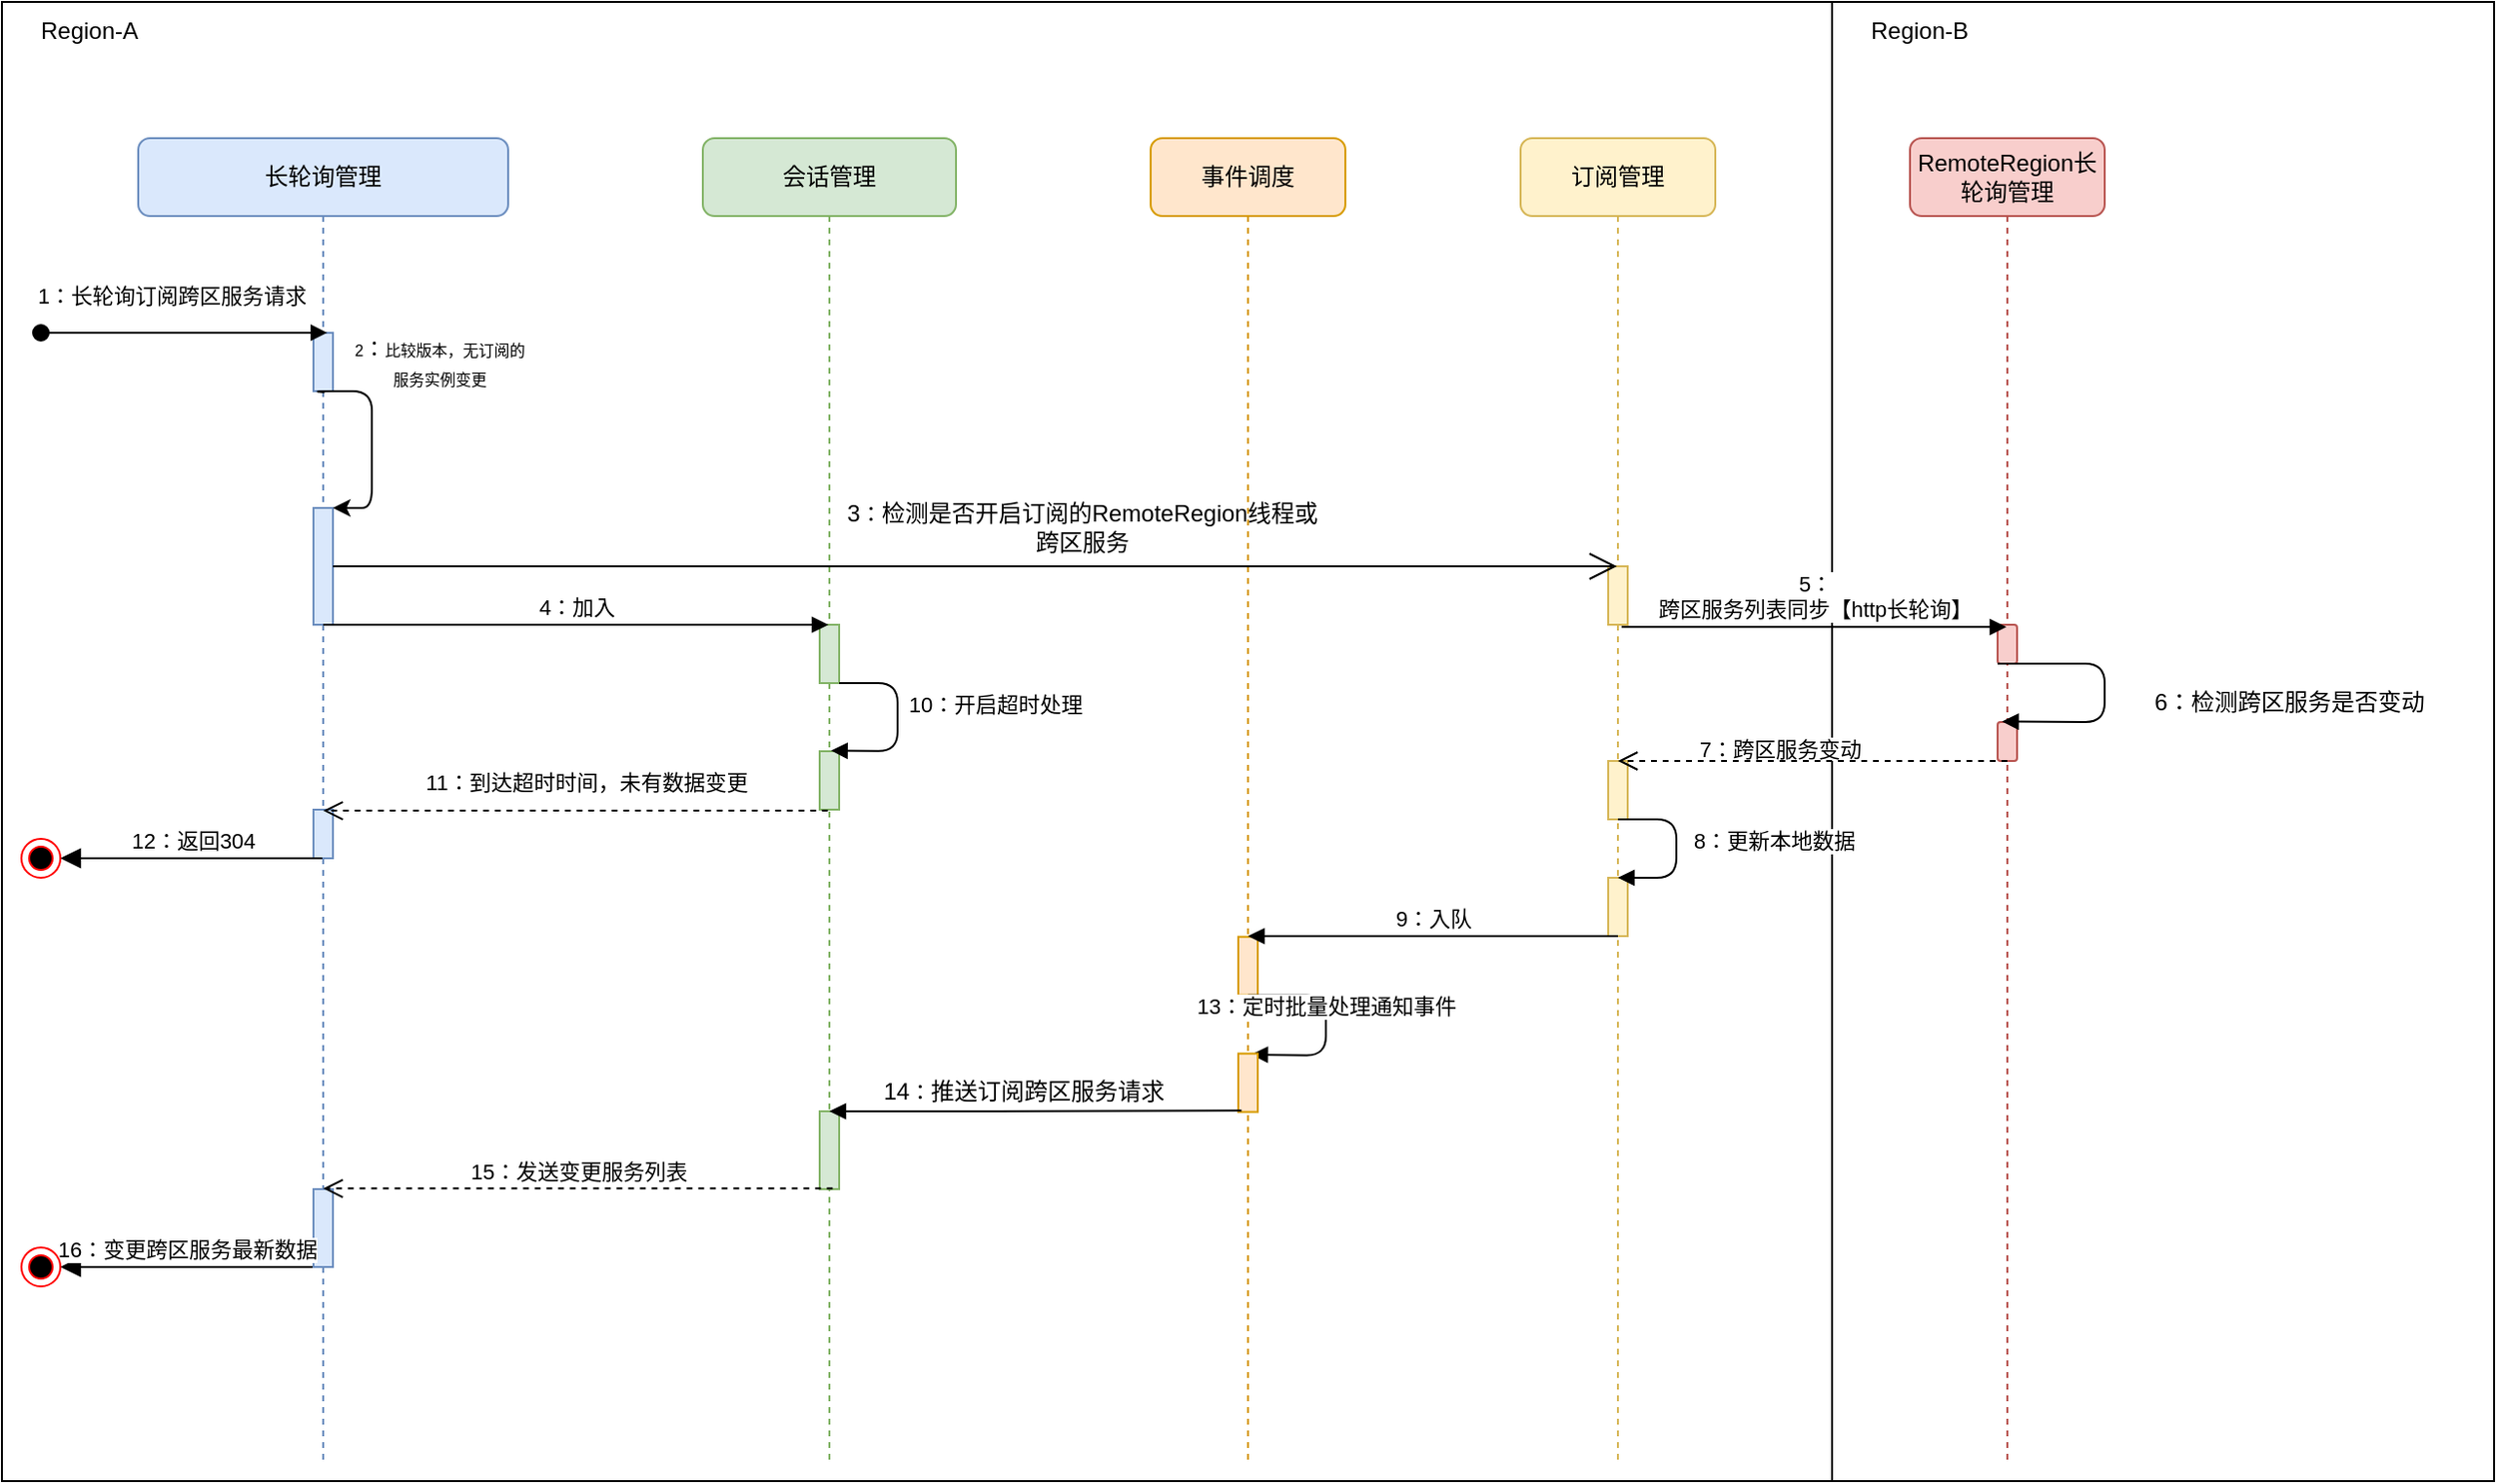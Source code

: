 <mxfile version="13.8.1" type="github">
  <diagram name="Page-1" id="13e1069c-82ec-6db2-03f1-153e76fe0fe0">
    <mxGraphModel dx="1422" dy="745" grid="1" gridSize="10" guides="1" tooltips="1" connect="1" arrows="1" fold="1" page="1" pageScale="1" pageWidth="1100" pageHeight="850" background="#ffffff" math="0" shadow="0">
      <root>
        <mxCell id="0" />
        <mxCell id="1" parent="0" />
        <mxCell id="4bXHojdaZ0uIGxxatEPp-4" value="" style="rounded=0;whiteSpace=wrap;html=1;" parent="1" vertex="1">
          <mxGeometry x="950" y="10" width="340" height="760" as="geometry" />
        </mxCell>
        <mxCell id="4bXHojdaZ0uIGxxatEPp-2" value="" style="rounded=0;whiteSpace=wrap;html=1;" parent="1" vertex="1">
          <mxGeometry x="10" y="10" width="940" height="760" as="geometry" />
        </mxCell>
        <mxCell id="7baba1c4bc27f4b0-2" value="会话管理" style="shape=umlLifeline;perimeter=lifelinePerimeter;whiteSpace=wrap;html=1;container=1;collapsible=0;recursiveResize=0;outlineConnect=0;rounded=1;shadow=0;comic=0;labelBackgroundColor=none;strokeWidth=1;fontFamily=Verdana;fontSize=12;align=center;fillColor=#d5e8d4;strokeColor=#82b366;sketch=0;" parent="1" vertex="1">
          <mxGeometry x="370" y="80" width="130" height="680" as="geometry" />
        </mxCell>
        <mxCell id="vFjCsUCM6t9HKuLcPDDI-33" value="" style="html=1;points=[];perimeter=orthogonalPerimeter;fillColor=#d5e8d4;strokeColor=#82b366;sketch=0;" parent="7baba1c4bc27f4b0-2" vertex="1">
          <mxGeometry x="60" y="250" width="10" height="30" as="geometry" />
        </mxCell>
        <mxCell id="vFjCsUCM6t9HKuLcPDDI-34" value="" style="html=1;points=[];perimeter=orthogonalPerimeter;fillColor=#d5e8d4;strokeColor=#82b366;sketch=0;" parent="7baba1c4bc27f4b0-2" vertex="1">
          <mxGeometry x="60" y="315" width="10" height="30" as="geometry" />
        </mxCell>
        <mxCell id="vFjCsUCM6t9HKuLcPDDI-44" value="" style="html=1;points=[];perimeter=orthogonalPerimeter;fillColor=#d5e8d4;strokeColor=#82b366;sketch=0;" parent="7baba1c4bc27f4b0-2" vertex="1">
          <mxGeometry x="60" y="500" width="10" height="40" as="geometry" />
        </mxCell>
        <mxCell id="vFjCsUCM6t9HKuLcPDDI-53" value="10：开启超时处理" style="html=1;verticalAlign=bottom;endArrow=block;entryX=0.583;entryY=-0.011;entryDx=0;entryDy=0;entryPerimeter=0;sketch=0;" parent="7baba1c4bc27f4b0-2" target="vFjCsUCM6t9HKuLcPDDI-34" edge="1">
          <mxGeometry x="0.311" y="-52" width="80" relative="1" as="geometry">
            <mxPoint x="70" y="280" as="sourcePoint" />
            <mxPoint x="150" y="280" as="targetPoint" />
            <Array as="points">
              <mxPoint x="100" y="280" />
              <mxPoint x="100" y="315" />
            </Array>
            <mxPoint x="49" y="37" as="offset" />
          </mxGeometry>
        </mxCell>
        <mxCell id="7baba1c4bc27f4b0-4" value="事件调度" style="shape=umlLifeline;perimeter=lifelinePerimeter;whiteSpace=wrap;html=1;container=1;collapsible=0;recursiveResize=0;outlineConnect=0;rounded=1;shadow=0;comic=0;labelBackgroundColor=none;strokeWidth=1;fontFamily=Verdana;fontSize=12;align=center;fillColor=#ffe6cc;strokeColor=#d79b00;sketch=0;" parent="1" vertex="1">
          <mxGeometry x="600" y="80" width="100" height="680" as="geometry" />
        </mxCell>
        <mxCell id="vFjCsUCM6t9HKuLcPDDI-37" value="" style="html=1;points=[];perimeter=orthogonalPerimeter;fillColor=#ffe6cc;strokeColor=#d79b00;sketch=0;" parent="7baba1c4bc27f4b0-4" vertex="1">
          <mxGeometry x="45" y="410.33" width="10" height="30" as="geometry" />
        </mxCell>
        <mxCell id="vFjCsUCM6t9HKuLcPDDI-38" value="13：定时批量处理通知事件" style="html=1;verticalAlign=bottom;endArrow=block;entryX=0.667;entryY=0.017;entryDx=0;entryDy=0;entryPerimeter=0;sketch=0;" parent="7baba1c4bc27f4b0-4" target="vFjCsUCM6t9HKuLcPDDI-39" edge="1">
          <mxGeometry width="80" relative="1" as="geometry">
            <mxPoint x="50" y="440.33" as="sourcePoint" />
            <mxPoint x="130" y="440.33" as="targetPoint" />
            <Array as="points">
              <mxPoint x="90" y="440.33" />
              <mxPoint x="90" y="471.33" />
            </Array>
          </mxGeometry>
        </mxCell>
        <mxCell id="vFjCsUCM6t9HKuLcPDDI-39" value="" style="html=1;points=[];perimeter=orthogonalPerimeter;fillColor=#ffe6cc;strokeColor=#d79b00;sketch=0;" parent="7baba1c4bc27f4b0-4" vertex="1">
          <mxGeometry x="45" y="470.33" width="10" height="30" as="geometry" />
        </mxCell>
        <mxCell id="7baba1c4bc27f4b0-5" value="订阅管理" style="shape=umlLifeline;perimeter=lifelinePerimeter;whiteSpace=wrap;html=1;container=1;collapsible=0;recursiveResize=0;outlineConnect=0;rounded=1;shadow=0;comic=0;labelBackgroundColor=none;strokeWidth=1;fontFamily=Verdana;fontSize=12;align=center;fillColor=#fff2cc;strokeColor=#d6b656;sketch=0;" parent="1" vertex="1">
          <mxGeometry x="790" y="80" width="100" height="680" as="geometry" />
        </mxCell>
        <mxCell id="vFjCsUCM6t9HKuLcPDDI-26" value="" style="html=1;points=[];perimeter=orthogonalPerimeter;fillColor=#fff2cc;strokeColor=#d6b656;sketch=0;" parent="7baba1c4bc27f4b0-5" vertex="1">
          <mxGeometry x="45" y="220" width="10" height="30" as="geometry" />
        </mxCell>
        <mxCell id="vFjCsUCM6t9HKuLcPDDI-36" value="" style="html=1;points=[];perimeter=orthogonalPerimeter;fillColor=#fff2cc;strokeColor=#d6b656;sketch=0;" parent="7baba1c4bc27f4b0-5" vertex="1">
          <mxGeometry x="45" y="320" width="10" height="30" as="geometry" />
        </mxCell>
        <mxCell id="vFjCsUCM6t9HKuLcPDDI-40" value="" style="html=1;points=[];perimeter=orthogonalPerimeter;fillColor=#fff2cc;strokeColor=#d6b656;sketch=0;" parent="7baba1c4bc27f4b0-5" vertex="1">
          <mxGeometry x="45" y="380" width="10" height="30" as="geometry" />
        </mxCell>
        <mxCell id="vFjCsUCM6t9HKuLcPDDI-41" value="8：更新本地数据" style="html=1;verticalAlign=bottom;endArrow=block;sketch=0;" parent="7baba1c4bc27f4b0-5" target="7baba1c4bc27f4b0-5" edge="1">
          <mxGeometry x="0.328" y="-51" width="80" relative="1" as="geometry">
            <mxPoint x="50" y="350" as="sourcePoint" />
            <mxPoint x="130" y="350" as="targetPoint" />
            <Array as="points">
              <mxPoint x="80" y="350" />
              <mxPoint x="80" y="380" />
            </Array>
            <mxPoint x="50" y="41" as="offset" />
          </mxGeometry>
        </mxCell>
        <mxCell id="7baba1c4bc27f4b0-8" value="长轮询管理" style="shape=umlLifeline;perimeter=lifelinePerimeter;whiteSpace=wrap;html=1;container=1;collapsible=0;recursiveResize=0;outlineConnect=0;rounded=1;shadow=0;comic=0;labelBackgroundColor=none;strokeWidth=1;fontFamily=Verdana;fontSize=12;align=center;fillColor=#dae8fc;strokeColor=#6c8ebf;sketch=0;" parent="1" vertex="1">
          <mxGeometry x="80" y="80" width="190" height="680" as="geometry" />
        </mxCell>
        <mxCell id="7baba1c4bc27f4b0-9" value="" style="html=1;points=[];perimeter=orthogonalPerimeter;rounded=0;shadow=0;comic=0;labelBackgroundColor=none;strokeWidth=1;fontFamily=Verdana;fontSize=12;align=center;fillColor=#dae8fc;strokeColor=#6c8ebf;sketch=0;" parent="7baba1c4bc27f4b0-8" vertex="1">
          <mxGeometry x="90" y="100" width="10" height="30" as="geometry" />
        </mxCell>
        <mxCell id="vFjCsUCM6t9HKuLcPDDI-17" value="&lt;font style=&quot;font-size: 8px&quot;&gt;2&lt;span style=&quot;font-size: 11px ; background-color: rgb(255 , 255 , 255)&quot;&gt;：&lt;/span&gt;比较版本，无订阅的服务实例变更&lt;/font&gt;" style="text;html=1;strokeColor=none;fillColor=none;align=center;verticalAlign=middle;whiteSpace=wrap;rounded=0;sketch=0;" parent="7baba1c4bc27f4b0-8" vertex="1">
          <mxGeometry x="110" y="90" width="90" height="50" as="geometry" />
        </mxCell>
        <mxCell id="vFjCsUCM6t9HKuLcPDDI-13" value="" style="html=1;points=[];perimeter=orthogonalPerimeter;rounded=0;shadow=0;comic=0;labelBackgroundColor=none;strokeWidth=1;fontFamily=Verdana;fontSize=12;align=center;fillColor=#dae8fc;strokeColor=#6c8ebf;sketch=0;" parent="7baba1c4bc27f4b0-8" vertex="1">
          <mxGeometry x="90" y="190" width="10" height="60" as="geometry" />
        </mxCell>
        <mxCell id="vFjCsUCM6t9HKuLcPDDI-15" value="" style="endArrow=classic;html=1;exitX=0.572;exitY=1.021;exitDx=0;exitDy=0;exitPerimeter=0;sketch=0;" parent="7baba1c4bc27f4b0-8" source="7baba1c4bc27f4b0-9" target="vFjCsUCM6t9HKuLcPDDI-13" edge="1">
          <mxGeometry width="50" height="50" relative="1" as="geometry">
            <mxPoint x="50" y="160" as="sourcePoint" />
            <mxPoint x="100" y="110" as="targetPoint" />
            <Array as="points">
              <mxPoint x="90" y="130" />
              <mxPoint x="120" y="130" />
              <mxPoint x="120" y="190" />
              <mxPoint x="110" y="190" />
            </Array>
          </mxGeometry>
        </mxCell>
        <mxCell id="vFjCsUCM6t9HKuLcPDDI-23" value="" style="endArrow=open;endFill=1;endSize=12;html=1;sketch=0;" parent="7baba1c4bc27f4b0-8" target="7baba1c4bc27f4b0-5" edge="1">
          <mxGeometry width="160" relative="1" as="geometry">
            <mxPoint x="100" y="220" as="sourcePoint" />
            <mxPoint x="260" y="220" as="targetPoint" />
          </mxGeometry>
        </mxCell>
        <mxCell id="vFjCsUCM6t9HKuLcPDDI-50" value="" style="html=1;points=[];perimeter=orthogonalPerimeter;fillColor=#dae8fc;strokeColor=#6c8ebf;sketch=0;" parent="7baba1c4bc27f4b0-8" vertex="1">
          <mxGeometry x="90" y="540" width="10" height="40" as="geometry" />
        </mxCell>
        <mxCell id="vFjCsUCM6t9HKuLcPDDI-60" value="" style="html=1;points=[];perimeter=orthogonalPerimeter;fillColor=#dae8fc;strokeColor=#6c8ebf;sketch=0;" parent="7baba1c4bc27f4b0-8" vertex="1">
          <mxGeometry x="90" y="345" width="10" height="25" as="geometry" />
        </mxCell>
        <mxCell id="vFjCsUCM6t9HKuLcPDDI-1" value="1：长轮询订阅跨区服务请求" style="html=1;verticalAlign=bottom;startArrow=oval;startFill=1;endArrow=block;startSize=8;entryX=0.71;entryY=-0.001;entryDx=0;entryDy=0;entryPerimeter=0;sketch=0;" parent="1" target="7baba1c4bc27f4b0-9" edge="1">
          <mxGeometry x="-0.092" y="10" width="60" relative="1" as="geometry">
            <mxPoint x="30" y="180" as="sourcePoint" />
            <mxPoint x="100" y="180" as="targetPoint" />
            <mxPoint as="offset" />
          </mxGeometry>
        </mxCell>
        <mxCell id="vFjCsUCM6t9HKuLcPDDI-10" value="12：返回304" style="html=1;verticalAlign=bottom;startArrow=block;startFill=1;endArrow=none;startSize=8;endFill=0;sketch=0;" parent="1" target="7baba1c4bc27f4b0-8" edge="1">
          <mxGeometry width="60" relative="1" as="geometry">
            <mxPoint x="40" y="450" as="sourcePoint" />
            <mxPoint x="169.5" y="450" as="targetPoint" />
          </mxGeometry>
        </mxCell>
        <mxCell id="vFjCsUCM6t9HKuLcPDDI-11" value="" style="ellipse;html=1;shape=endState;fillColor=#000000;strokeColor=#ff0000;sketch=0;" parent="1" vertex="1">
          <mxGeometry x="20" y="440" width="20" height="20" as="geometry" />
        </mxCell>
        <mxCell id="vFjCsUCM6t9HKuLcPDDI-21" value="4：加入" style="html=1;verticalAlign=bottom;endArrow=block;sketch=0;" parent="1" source="7baba1c4bc27f4b0-8" target="7baba1c4bc27f4b0-2" edge="1">
          <mxGeometry width="80" relative="1" as="geometry">
            <mxPoint x="180" y="300" as="sourcePoint" />
            <mxPoint x="260" y="300" as="targetPoint" />
            <Array as="points">
              <mxPoint x="380" y="330" />
            </Array>
          </mxGeometry>
        </mxCell>
        <mxCell id="vFjCsUCM6t9HKuLcPDDI-24" value="3&lt;span style=&quot;font-size: 11px ; background-color: rgb(255 , 255 , 255)&quot;&gt;：&lt;/span&gt;检测是否开启订阅的RemoteRegion线程或跨区服务" style="text;html=1;strokeColor=none;fillColor=none;align=center;verticalAlign=middle;whiteSpace=wrap;rounded=0;sketch=0;" parent="1" vertex="1">
          <mxGeometry x="440" y="270" width="250" height="20" as="geometry" />
        </mxCell>
        <mxCell id="vFjCsUCM6t9HKuLcPDDI-30" value="&lt;span style=&quot;color: rgb(0 , 0 , 0) ; font-family: &amp;#34;helvetica&amp;#34; ; font-size: 11px ; font-style: normal ; font-weight: 400 ; letter-spacing: normal ; text-align: center ; text-indent: 0px ; text-transform: none ; word-spacing: 0px ; background-color: rgb(255 , 255 , 255) ; display: inline ; float: none&quot;&gt;7&lt;span style=&quot;font-family: &amp;#34;helvetica&amp;#34;&quot;&gt;：跨区&lt;/span&gt;服务变动&lt;/span&gt;" style="text;whiteSpace=wrap;html=1;sketch=0;" parent="1" vertex="1">
          <mxGeometry x="880" y="380" width="150" height="20" as="geometry" />
        </mxCell>
        <mxCell id="vFjCsUCM6t9HKuLcPDDI-35" value="9：入队" style="html=1;verticalAlign=bottom;endArrow=block;sketch=0;" parent="1" edge="1">
          <mxGeometry width="80" relative="1" as="geometry">
            <mxPoint x="840" y="490" as="sourcePoint" />
            <mxPoint x="650" y="490" as="targetPoint" />
            <Array as="points">
              <mxPoint x="750" y="490" />
            </Array>
          </mxGeometry>
        </mxCell>
        <mxCell id="vFjCsUCM6t9HKuLcPDDI-42" value="" style="html=1;verticalAlign=bottom;endArrow=block;exitX=0.167;exitY=0.978;exitDx=0;exitDy=0;exitPerimeter=0;sketch=0;" parent="1" source="vFjCsUCM6t9HKuLcPDDI-39" target="7baba1c4bc27f4b0-2" edge="1">
          <mxGeometry width="80" relative="1" as="geometry">
            <mxPoint x="560" y="500" as="sourcePoint" />
            <mxPoint x="640" y="500" as="targetPoint" />
            <Array as="points">
              <mxPoint x="510" y="580" />
            </Array>
          </mxGeometry>
        </mxCell>
        <mxCell id="vFjCsUCM6t9HKuLcPDDI-43" value="14&lt;span style=&quot;font-size: 11px ; background-color: rgb(255 , 255 , 255)&quot;&gt;：&lt;/span&gt;推送订阅跨区服务请求" style="text;html=1;strokeColor=none;fillColor=none;align=center;verticalAlign=middle;whiteSpace=wrap;rounded=0;sketch=0;" parent="1" vertex="1">
          <mxGeometry x="460" y="560" width="150" height="20" as="geometry" />
        </mxCell>
        <mxCell id="vFjCsUCM6t9HKuLcPDDI-56" value="16：变更跨区服务最新数据" style="html=1;verticalAlign=bottom;startArrow=block;startFill=1;endArrow=none;startSize=8;endFill=0;sketch=0;" parent="1" edge="1">
          <mxGeometry width="60" relative="1" as="geometry">
            <mxPoint x="40" y="660" as="sourcePoint" />
            <mxPoint x="169.5" y="660" as="targetPoint" />
          </mxGeometry>
        </mxCell>
        <mxCell id="vFjCsUCM6t9HKuLcPDDI-57" value="" style="ellipse;html=1;shape=endState;fillColor=#000000;strokeColor=#ff0000;sketch=0;" parent="1" vertex="1">
          <mxGeometry x="20" y="650" width="20" height="20" as="geometry" />
        </mxCell>
        <mxCell id="vFjCsUCM6t9HKuLcPDDI-58" value="15：发送变更服务列表" style="html=1;verticalAlign=bottom;endArrow=open;dashed=1;endSize=8;exitX=0.667;exitY=0.992;exitDx=0;exitDy=0;exitPerimeter=0;sketch=0;" parent="1" source="vFjCsUCM6t9HKuLcPDDI-44" target="7baba1c4bc27f4b0-8" edge="1">
          <mxGeometry relative="1" as="geometry">
            <mxPoint x="330" y="670" as="sourcePoint" />
            <mxPoint x="250" y="670" as="targetPoint" />
          </mxGeometry>
        </mxCell>
        <mxCell id="vFjCsUCM6t9HKuLcPDDI-59" value="11：到达超时时间，未有数据变更" style="html=1;verticalAlign=bottom;endArrow=open;dashed=1;endSize=8;exitX=0.417;exitY=1.017;exitDx=0;exitDy=0;exitPerimeter=0;sketch=0;" parent="1" source="vFjCsUCM6t9HKuLcPDDI-34" target="7baba1c4bc27f4b0-8" edge="1">
          <mxGeometry x="-0.043" y="-6" relative="1" as="geometry">
            <mxPoint x="390" y="440" as="sourcePoint" />
            <mxPoint x="310" y="440" as="targetPoint" />
            <mxPoint as="offset" />
          </mxGeometry>
        </mxCell>
        <mxCell id="vFjCsUCM6t9HKuLcPDDI-65" value="RemoteRegion长轮询管理" style="shape=umlLifeline;perimeter=lifelinePerimeter;whiteSpace=wrap;html=1;container=1;collapsible=0;recursiveResize=0;outlineConnect=0;rounded=1;fillColor=#f8cecc;strokeColor=#b85450;" parent="1" vertex="1">
          <mxGeometry x="990" y="80" width="100" height="680" as="geometry" />
        </mxCell>
        <mxCell id="vFjCsUCM6t9HKuLcPDDI-69" value="" style="html=1;points=[];perimeter=orthogonalPerimeter;rounded=1;fillColor=#f8cecc;strokeColor=#b85450;" parent="vFjCsUCM6t9HKuLcPDDI-65" vertex="1">
          <mxGeometry x="45" y="250" width="10" height="20" as="geometry" />
        </mxCell>
        <mxCell id="vFjCsUCM6t9HKuLcPDDI-70" value="" style="html=1;points=[];perimeter=orthogonalPerimeter;rounded=1;fillColor=#f8cecc;strokeColor=#b85450;" parent="vFjCsUCM6t9HKuLcPDDI-65" vertex="1">
          <mxGeometry x="45" y="300" width="10" height="20" as="geometry" />
        </mxCell>
        <mxCell id="vFjCsUCM6t9HKuLcPDDI-66" value="5：&lt;br&gt;跨区服务列表同步【http长轮询】" style="html=1;verticalAlign=bottom;endArrow=block;exitX=0.686;exitY=1.038;exitDx=0;exitDy=0;exitPerimeter=0;" parent="1" source="vFjCsUCM6t9HKuLcPDDI-26" target="vFjCsUCM6t9HKuLcPDDI-65" edge="1">
          <mxGeometry width="80" relative="1" as="geometry">
            <mxPoint x="830" y="360" as="sourcePoint" />
            <mxPoint x="910" y="360" as="targetPoint" />
          </mxGeometry>
        </mxCell>
        <mxCell id="vFjCsUCM6t9HKuLcPDDI-68" value="" style="html=1;verticalAlign=bottom;endArrow=open;dashed=1;endSize=8;" parent="1" target="7baba1c4bc27f4b0-5" edge="1">
          <mxGeometry relative="1" as="geometry">
            <mxPoint x="1040" y="400" as="sourcePoint" />
            <mxPoint x="960" y="400" as="targetPoint" />
          </mxGeometry>
        </mxCell>
        <mxCell id="vFjCsUCM6t9HKuLcPDDI-71" value="" style="html=1;verticalAlign=bottom;endArrow=block;entryX=0.229;entryY=-0.014;entryDx=0;entryDy=0;entryPerimeter=0;" parent="1" target="vFjCsUCM6t9HKuLcPDDI-70" edge="1">
          <mxGeometry width="80" relative="1" as="geometry">
            <mxPoint x="1035" y="350" as="sourcePoint" />
            <mxPoint x="1115" y="350" as="targetPoint" />
            <Array as="points">
              <mxPoint x="1090" y="350" />
              <mxPoint x="1090" y="380" />
            </Array>
          </mxGeometry>
        </mxCell>
        <mxCell id="vFjCsUCM6t9HKuLcPDDI-72" value="6：检测跨区服务是否变动" style="text;html=1;strokeColor=none;fillColor=none;align=center;verticalAlign=middle;whiteSpace=wrap;rounded=0;" parent="1" vertex="1">
          <mxGeometry x="1090" y="360" width="190" height="20" as="geometry" />
        </mxCell>
        <mxCell id="4bXHojdaZ0uIGxxatEPp-5" value="Region-A" style="text;html=1;strokeColor=none;fillColor=none;align=center;verticalAlign=middle;whiteSpace=wrap;rounded=0;" parent="1" vertex="1">
          <mxGeometry x="10" y="10" width="90" height="30" as="geometry" />
        </mxCell>
        <mxCell id="4bXHojdaZ0uIGxxatEPp-6" value="Region-B" style="text;html=1;strokeColor=none;fillColor=none;align=center;verticalAlign=middle;whiteSpace=wrap;rounded=0;" parent="1" vertex="1">
          <mxGeometry x="950" y="10" width="90" height="30" as="geometry" />
        </mxCell>
      </root>
    </mxGraphModel>
  </diagram>
</mxfile>
